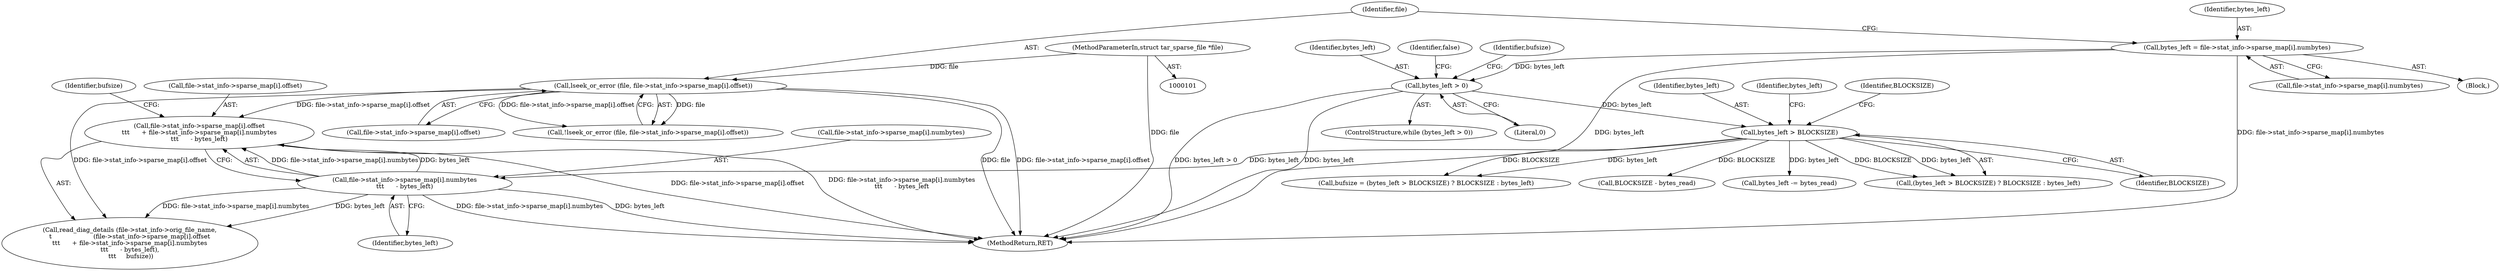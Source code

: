 digraph "0_savannah_c15c42ccd1e2377945fd0414eca1a49294bff454@array" {
"1000172" [label="(Call,file->stat_info->sparse_map[i].offset\n\t\t\t      + file->stat_info->sparse_map[i].numbytes\n\t\t\t      - bytes_left)"];
"1000120" [label="(Call,lseek_or_error (file, file->stat_info->sparse_map[i].offset))"];
"1000102" [label="(MethodParameterIn,struct tar_sparse_file *file)"];
"1000182" [label="(Call,file->stat_info->sparse_map[i].numbytes\n\t\t\t      - bytes_left)"];
"1000142" [label="(Call,bytes_left > BLOCKSIZE)"];
"1000134" [label="(Call,bytes_left > 0)"];
"1000107" [label="(Call,bytes_left = file->stat_info->sparse_map[i].numbytes)"];
"1000146" [label="(Identifier,bytes_left)"];
"1000109" [label="(Call,file->stat_info->sparse_map[i].numbytes)"];
"1000416" [label="(MethodReturn,RET)"];
"1000139" [label="(Call,bufsize = (bytes_left > BLOCKSIZE) ? BLOCKSIZE : bytes_left)"];
"1000193" [label="(Identifier,bufsize)"];
"1000136" [label="(Literal,0)"];
"1000203" [label="(Call,BLOCKSIZE - bytes_read)"];
"1000104" [label="(Block,)"];
"1000145" [label="(Identifier,BLOCKSIZE)"];
"1000135" [label="(Identifier,bytes_left)"];
"1000121" [label="(Identifier,file)"];
"1000173" [label="(Call,file->stat_info->sparse_map[i].offset)"];
"1000119" [label="(Call,!lseek_or_error (file, file->stat_info->sparse_map[i].offset))"];
"1000172" [label="(Call,file->stat_info->sparse_map[i].offset\n\t\t\t      + file->stat_info->sparse_map[i].numbytes\n\t\t\t      - bytes_left)"];
"1000122" [label="(Call,file->stat_info->sparse_map[i].offset)"];
"1000206" [label="(Call,bytes_left -= bytes_read)"];
"1000141" [label="(Call,(bytes_left > BLOCKSIZE) ? BLOCKSIZE : bytes_left)"];
"1000182" [label="(Call,file->stat_info->sparse_map[i].numbytes\n\t\t\t      - bytes_left)"];
"1000120" [label="(Call,lseek_or_error (file, file->stat_info->sparse_map[i].offset))"];
"1000166" [label="(Call,read_diag_details (file->stat_info->orig_file_name,\n\t                     (file->stat_info->sparse_map[i].offset\n\t\t\t      + file->stat_info->sparse_map[i].numbytes\n\t\t\t      - bytes_left),\n \t\t\t     bufsize))"];
"1000142" [label="(Call,bytes_left > BLOCKSIZE)"];
"1000102" [label="(MethodParameterIn,struct tar_sparse_file *file)"];
"1000143" [label="(Identifier,bytes_left)"];
"1000107" [label="(Call,bytes_left = file->stat_info->sparse_map[i].numbytes)"];
"1000291" [label="(Identifier,false)"];
"1000140" [label="(Identifier,bufsize)"];
"1000192" [label="(Identifier,bytes_left)"];
"1000183" [label="(Call,file->stat_info->sparse_map[i].numbytes)"];
"1000133" [label="(ControlStructure,while (bytes_left > 0))"];
"1000108" [label="(Identifier,bytes_left)"];
"1000134" [label="(Call,bytes_left > 0)"];
"1000144" [label="(Identifier,BLOCKSIZE)"];
"1000172" -> "1000166"  [label="AST: "];
"1000172" -> "1000182"  [label="CFG: "];
"1000173" -> "1000172"  [label="AST: "];
"1000182" -> "1000172"  [label="AST: "];
"1000193" -> "1000172"  [label="CFG: "];
"1000172" -> "1000416"  [label="DDG: file->stat_info->sparse_map[i].numbytes\n\t\t\t      - bytes_left"];
"1000172" -> "1000416"  [label="DDG: file->stat_info->sparse_map[i].offset"];
"1000120" -> "1000172"  [label="DDG: file->stat_info->sparse_map[i].offset"];
"1000182" -> "1000172"  [label="DDG: file->stat_info->sparse_map[i].numbytes"];
"1000182" -> "1000172"  [label="DDG: bytes_left"];
"1000120" -> "1000119"  [label="AST: "];
"1000120" -> "1000122"  [label="CFG: "];
"1000121" -> "1000120"  [label="AST: "];
"1000122" -> "1000120"  [label="AST: "];
"1000119" -> "1000120"  [label="CFG: "];
"1000120" -> "1000416"  [label="DDG: file"];
"1000120" -> "1000416"  [label="DDG: file->stat_info->sparse_map[i].offset"];
"1000120" -> "1000119"  [label="DDG: file"];
"1000120" -> "1000119"  [label="DDG: file->stat_info->sparse_map[i].offset"];
"1000102" -> "1000120"  [label="DDG: file"];
"1000120" -> "1000166"  [label="DDG: file->stat_info->sparse_map[i].offset"];
"1000102" -> "1000101"  [label="AST: "];
"1000102" -> "1000416"  [label="DDG: file"];
"1000182" -> "1000192"  [label="CFG: "];
"1000183" -> "1000182"  [label="AST: "];
"1000192" -> "1000182"  [label="AST: "];
"1000182" -> "1000416"  [label="DDG: file->stat_info->sparse_map[i].numbytes"];
"1000182" -> "1000416"  [label="DDG: bytes_left"];
"1000182" -> "1000166"  [label="DDG: file->stat_info->sparse_map[i].numbytes"];
"1000182" -> "1000166"  [label="DDG: bytes_left"];
"1000142" -> "1000182"  [label="DDG: bytes_left"];
"1000142" -> "1000141"  [label="AST: "];
"1000142" -> "1000144"  [label="CFG: "];
"1000143" -> "1000142"  [label="AST: "];
"1000144" -> "1000142"  [label="AST: "];
"1000145" -> "1000142"  [label="CFG: "];
"1000146" -> "1000142"  [label="CFG: "];
"1000142" -> "1000139"  [label="DDG: BLOCKSIZE"];
"1000142" -> "1000139"  [label="DDG: bytes_left"];
"1000134" -> "1000142"  [label="DDG: bytes_left"];
"1000142" -> "1000141"  [label="DDG: BLOCKSIZE"];
"1000142" -> "1000141"  [label="DDG: bytes_left"];
"1000142" -> "1000203"  [label="DDG: BLOCKSIZE"];
"1000142" -> "1000206"  [label="DDG: bytes_left"];
"1000134" -> "1000133"  [label="AST: "];
"1000134" -> "1000136"  [label="CFG: "];
"1000135" -> "1000134"  [label="AST: "];
"1000136" -> "1000134"  [label="AST: "];
"1000140" -> "1000134"  [label="CFG: "];
"1000291" -> "1000134"  [label="CFG: "];
"1000134" -> "1000416"  [label="DDG: bytes_left > 0"];
"1000134" -> "1000416"  [label="DDG: bytes_left"];
"1000107" -> "1000134"  [label="DDG: bytes_left"];
"1000107" -> "1000104"  [label="AST: "];
"1000107" -> "1000109"  [label="CFG: "];
"1000108" -> "1000107"  [label="AST: "];
"1000109" -> "1000107"  [label="AST: "];
"1000121" -> "1000107"  [label="CFG: "];
"1000107" -> "1000416"  [label="DDG: bytes_left"];
"1000107" -> "1000416"  [label="DDG: file->stat_info->sparse_map[i].numbytes"];
}
